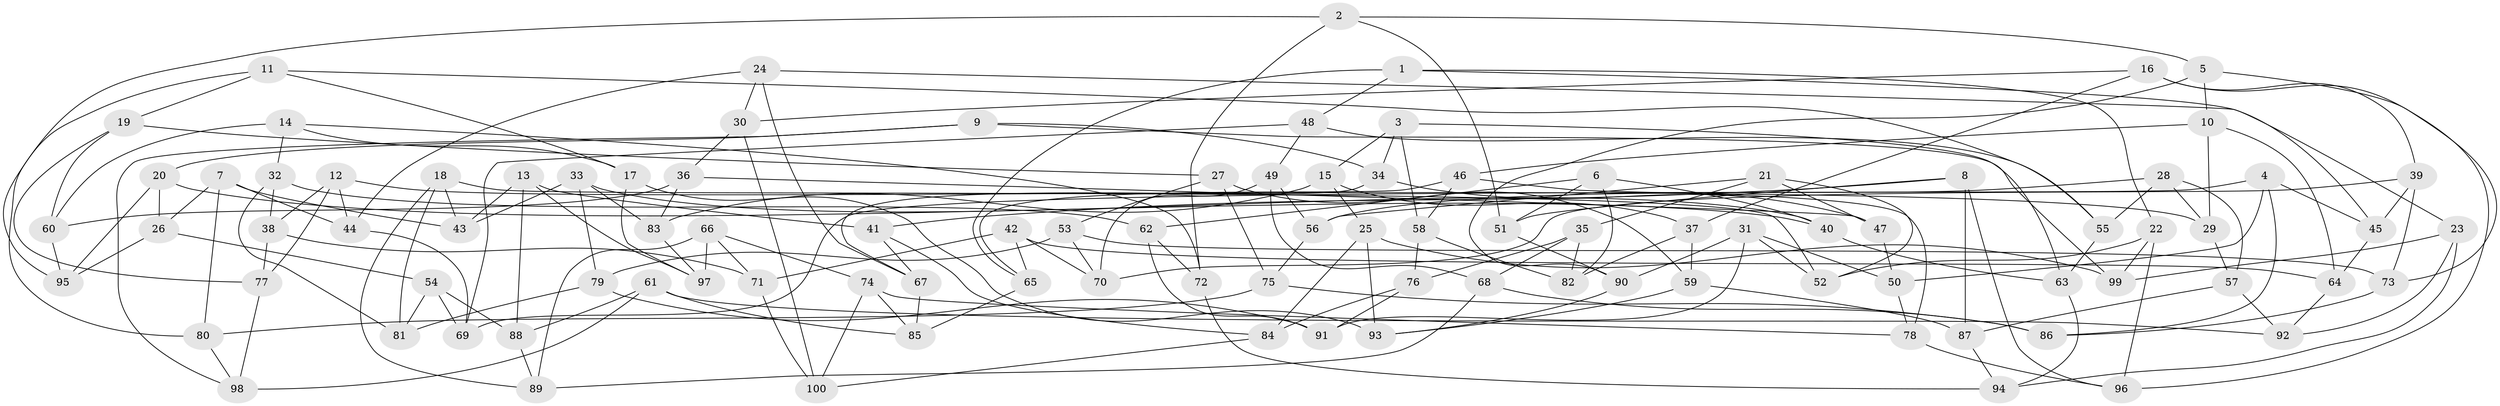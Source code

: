 // Generated by graph-tools (version 1.1) at 2025/39/02/21/25 10:39:01]
// undirected, 100 vertices, 200 edges
graph export_dot {
graph [start="1"]
  node [color=gray90,style=filled];
  1;
  2;
  3;
  4;
  5;
  6;
  7;
  8;
  9;
  10;
  11;
  12;
  13;
  14;
  15;
  16;
  17;
  18;
  19;
  20;
  21;
  22;
  23;
  24;
  25;
  26;
  27;
  28;
  29;
  30;
  31;
  32;
  33;
  34;
  35;
  36;
  37;
  38;
  39;
  40;
  41;
  42;
  43;
  44;
  45;
  46;
  47;
  48;
  49;
  50;
  51;
  52;
  53;
  54;
  55;
  56;
  57;
  58;
  59;
  60;
  61;
  62;
  63;
  64;
  65;
  66;
  67;
  68;
  69;
  70;
  71;
  72;
  73;
  74;
  75;
  76;
  77;
  78;
  79;
  80;
  81;
  82;
  83;
  84;
  85;
  86;
  87;
  88;
  89;
  90;
  91;
  92;
  93;
  94;
  95;
  96;
  97;
  98;
  99;
  100;
  1 -- 48;
  1 -- 23;
  1 -- 65;
  1 -- 22;
  2 -- 5;
  2 -- 72;
  2 -- 51;
  2 -- 95;
  3 -- 34;
  3 -- 58;
  3 -- 63;
  3 -- 15;
  4 -- 86;
  4 -- 69;
  4 -- 45;
  4 -- 50;
  5 -- 73;
  5 -- 90;
  5 -- 10;
  6 -- 40;
  6 -- 62;
  6 -- 51;
  6 -- 82;
  7 -- 43;
  7 -- 80;
  7 -- 44;
  7 -- 26;
  8 -- 96;
  8 -- 51;
  8 -- 41;
  8 -- 87;
  9 -- 20;
  9 -- 99;
  9 -- 34;
  9 -- 98;
  10 -- 29;
  10 -- 64;
  10 -- 46;
  11 -- 19;
  11 -- 17;
  11 -- 80;
  11 -- 55;
  12 -- 77;
  12 -- 29;
  12 -- 44;
  12 -- 38;
  13 -- 97;
  13 -- 43;
  13 -- 88;
  13 -- 41;
  14 -- 60;
  14 -- 17;
  14 -- 72;
  14 -- 32;
  15 -- 37;
  15 -- 25;
  15 -- 83;
  16 -- 96;
  16 -- 39;
  16 -- 30;
  16 -- 37;
  17 -- 93;
  17 -- 97;
  18 -- 81;
  18 -- 52;
  18 -- 89;
  18 -- 43;
  19 -- 60;
  19 -- 27;
  19 -- 77;
  20 -- 40;
  20 -- 26;
  20 -- 95;
  21 -- 47;
  21 -- 35;
  21 -- 56;
  21 -- 52;
  22 -- 99;
  22 -- 96;
  22 -- 52;
  23 -- 99;
  23 -- 92;
  23 -- 94;
  24 -- 67;
  24 -- 44;
  24 -- 30;
  24 -- 45;
  25 -- 84;
  25 -- 99;
  25 -- 93;
  26 -- 95;
  26 -- 54;
  27 -- 75;
  27 -- 53;
  27 -- 59;
  28 -- 29;
  28 -- 57;
  28 -- 55;
  28 -- 56;
  29 -- 57;
  30 -- 36;
  30 -- 100;
  31 -- 91;
  31 -- 52;
  31 -- 50;
  31 -- 90;
  32 -- 81;
  32 -- 62;
  32 -- 38;
  33 -- 79;
  33 -- 40;
  33 -- 83;
  33 -- 43;
  34 -- 47;
  34 -- 67;
  35 -- 82;
  35 -- 68;
  35 -- 76;
  36 -- 47;
  36 -- 83;
  36 -- 60;
  37 -- 82;
  37 -- 59;
  38 -- 71;
  38 -- 77;
  39 -- 70;
  39 -- 73;
  39 -- 45;
  40 -- 63;
  41 -- 84;
  41 -- 67;
  42 -- 64;
  42 -- 71;
  42 -- 65;
  42 -- 70;
  44 -- 69;
  45 -- 64;
  46 -- 58;
  46 -- 65;
  46 -- 78;
  47 -- 50;
  48 -- 55;
  48 -- 49;
  48 -- 69;
  49 -- 56;
  49 -- 70;
  49 -- 68;
  50 -- 78;
  51 -- 90;
  53 -- 79;
  53 -- 70;
  53 -- 73;
  54 -- 88;
  54 -- 81;
  54 -- 69;
  55 -- 63;
  56 -- 75;
  57 -- 92;
  57 -- 87;
  58 -- 82;
  58 -- 76;
  59 -- 87;
  59 -- 93;
  60 -- 95;
  61 -- 85;
  61 -- 92;
  61 -- 88;
  61 -- 98;
  62 -- 72;
  62 -- 91;
  63 -- 94;
  64 -- 92;
  65 -- 85;
  66 -- 71;
  66 -- 74;
  66 -- 97;
  66 -- 89;
  67 -- 85;
  68 -- 86;
  68 -- 89;
  71 -- 100;
  72 -- 94;
  73 -- 86;
  74 -- 85;
  74 -- 100;
  74 -- 78;
  75 -- 80;
  75 -- 86;
  76 -- 91;
  76 -- 84;
  77 -- 98;
  78 -- 96;
  79 -- 81;
  79 -- 91;
  80 -- 98;
  83 -- 97;
  84 -- 100;
  87 -- 94;
  88 -- 89;
  90 -- 93;
}
